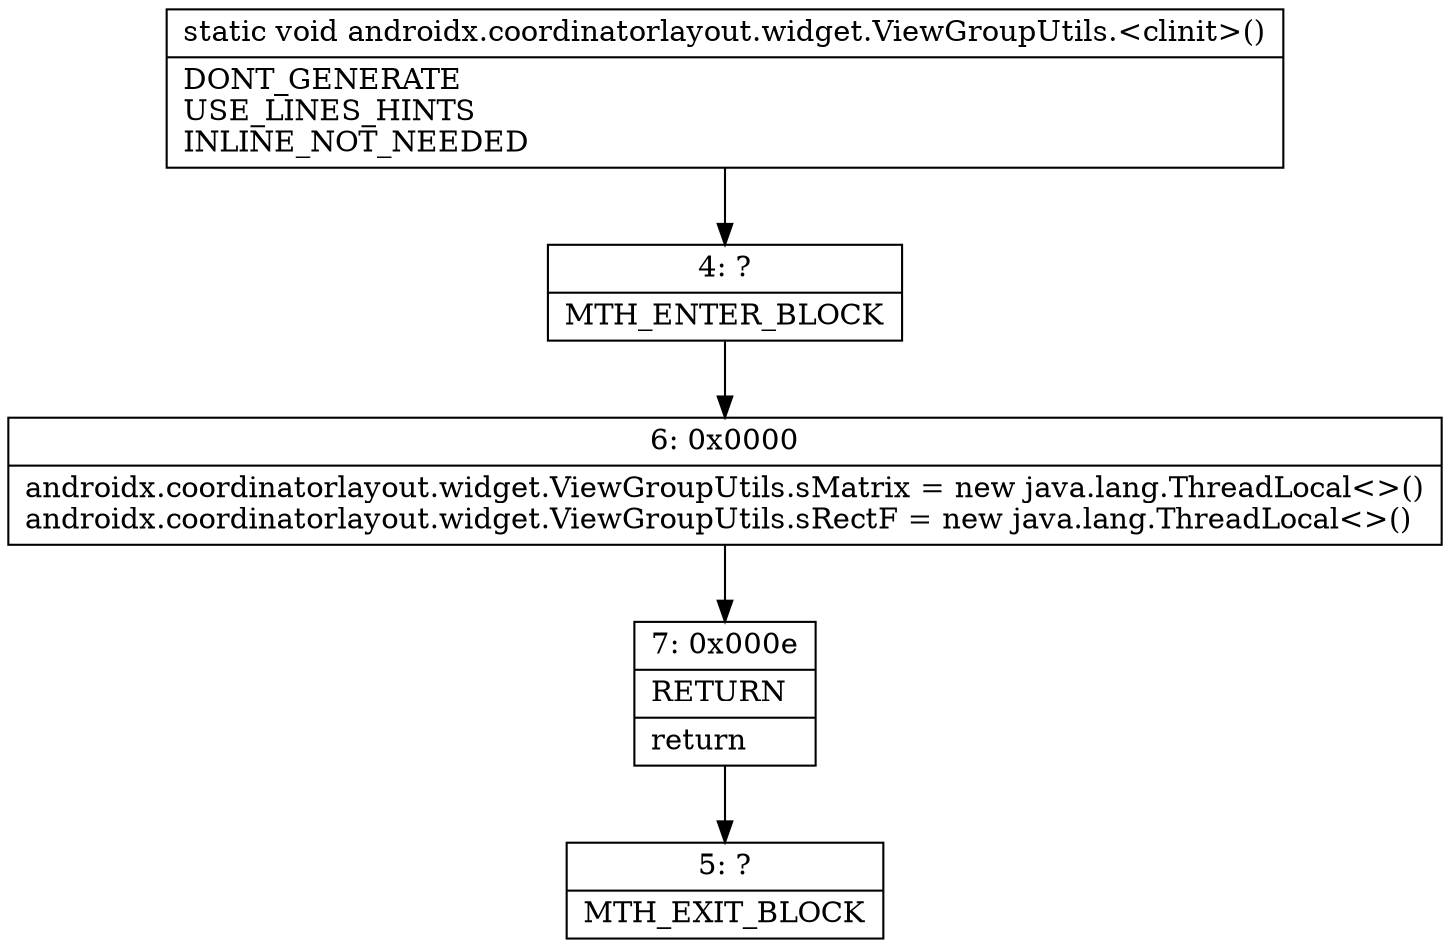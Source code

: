 digraph "CFG forandroidx.coordinatorlayout.widget.ViewGroupUtils.\<clinit\>()V" {
Node_4 [shape=record,label="{4\:\ ?|MTH_ENTER_BLOCK\l}"];
Node_6 [shape=record,label="{6\:\ 0x0000|androidx.coordinatorlayout.widget.ViewGroupUtils.sMatrix = new java.lang.ThreadLocal\<\>()\landroidx.coordinatorlayout.widget.ViewGroupUtils.sRectF = new java.lang.ThreadLocal\<\>()\l}"];
Node_7 [shape=record,label="{7\:\ 0x000e|RETURN\l|return\l}"];
Node_5 [shape=record,label="{5\:\ ?|MTH_EXIT_BLOCK\l}"];
MethodNode[shape=record,label="{static void androidx.coordinatorlayout.widget.ViewGroupUtils.\<clinit\>()  | DONT_GENERATE\lUSE_LINES_HINTS\lINLINE_NOT_NEEDED\l}"];
MethodNode -> Node_4;Node_4 -> Node_6;
Node_6 -> Node_7;
Node_7 -> Node_5;
}

